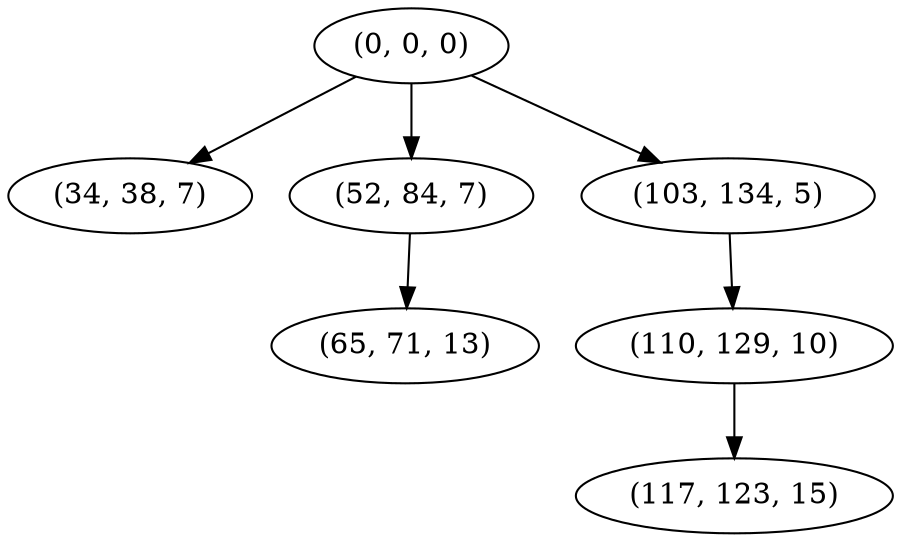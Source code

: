 digraph tree {
    "(0, 0, 0)";
    "(34, 38, 7)";
    "(52, 84, 7)";
    "(65, 71, 13)";
    "(103, 134, 5)";
    "(110, 129, 10)";
    "(117, 123, 15)";
    "(0, 0, 0)" -> "(34, 38, 7)";
    "(0, 0, 0)" -> "(52, 84, 7)";
    "(0, 0, 0)" -> "(103, 134, 5)";
    "(52, 84, 7)" -> "(65, 71, 13)";
    "(103, 134, 5)" -> "(110, 129, 10)";
    "(110, 129, 10)" -> "(117, 123, 15)";
}
